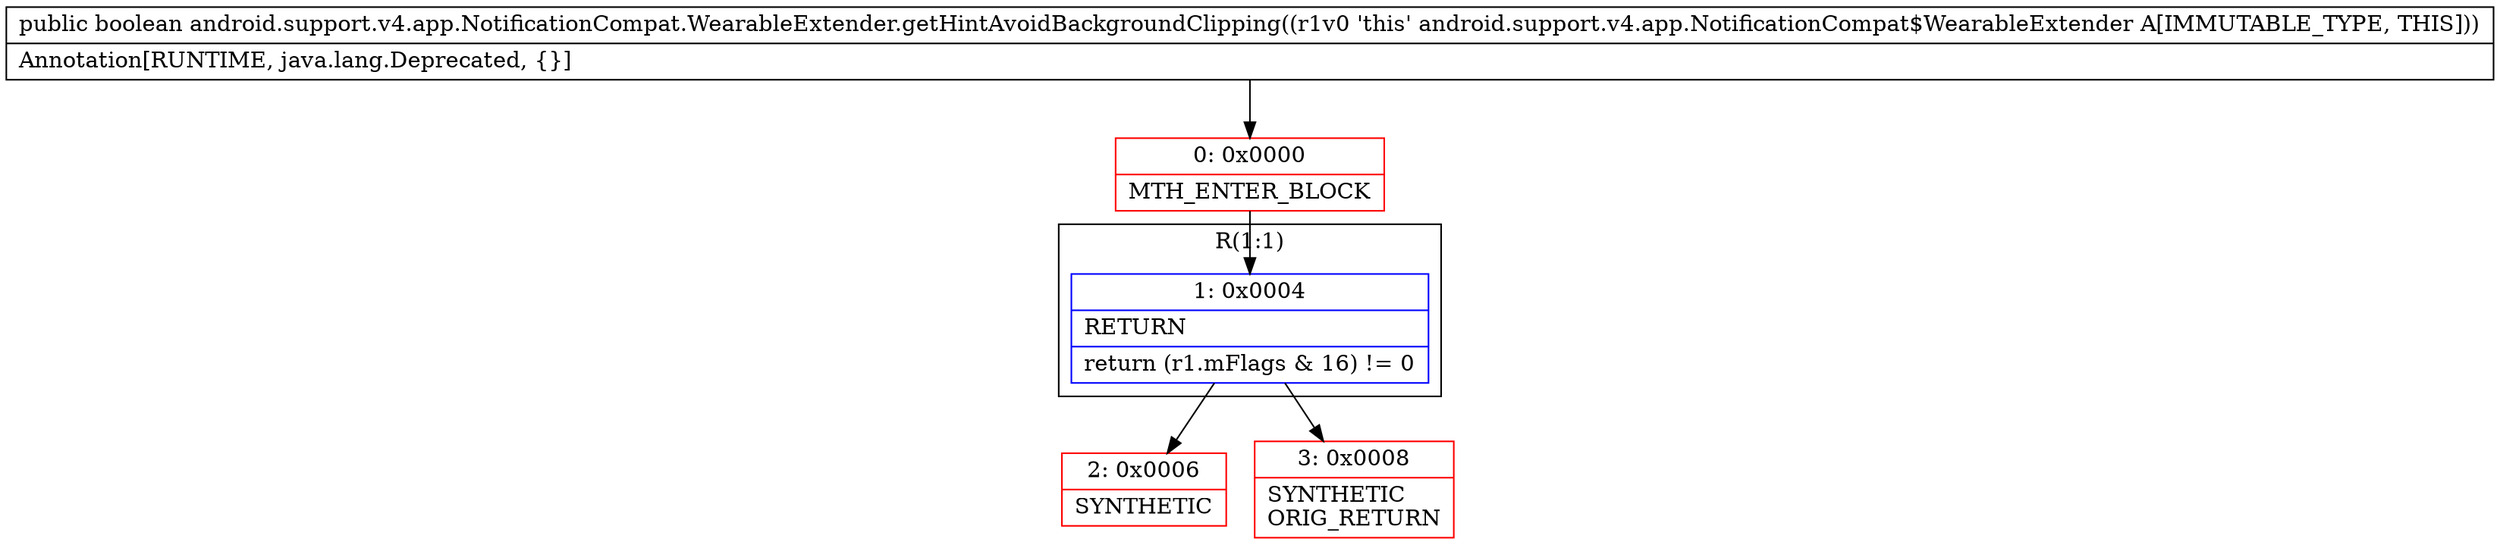 digraph "CFG forandroid.support.v4.app.NotificationCompat.WearableExtender.getHintAvoidBackgroundClipping()Z" {
subgraph cluster_Region_1327997628 {
label = "R(1:1)";
node [shape=record,color=blue];
Node_1 [shape=record,label="{1\:\ 0x0004|RETURN\l|return (r1.mFlags & 16) != 0\l}"];
}
Node_0 [shape=record,color=red,label="{0\:\ 0x0000|MTH_ENTER_BLOCK\l}"];
Node_2 [shape=record,color=red,label="{2\:\ 0x0006|SYNTHETIC\l}"];
Node_3 [shape=record,color=red,label="{3\:\ 0x0008|SYNTHETIC\lORIG_RETURN\l}"];
MethodNode[shape=record,label="{public boolean android.support.v4.app.NotificationCompat.WearableExtender.getHintAvoidBackgroundClipping((r1v0 'this' android.support.v4.app.NotificationCompat$WearableExtender A[IMMUTABLE_TYPE, THIS]))  | Annotation[RUNTIME, java.lang.Deprecated, \{\}]\l}"];
MethodNode -> Node_0;
Node_1 -> Node_2;
Node_1 -> Node_3;
Node_0 -> Node_1;
}

